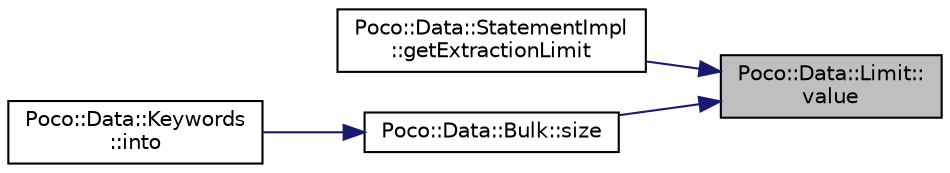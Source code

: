 digraph "Poco::Data::Limit::value"
{
 // LATEX_PDF_SIZE
  edge [fontname="Helvetica",fontsize="10",labelfontname="Helvetica",labelfontsize="10"];
  node [fontname="Helvetica",fontsize="10",shape=record];
  rankdir="RL";
  Node1 [label="Poco::Data::Limit::\lvalue",height=0.2,width=0.4,color="black", fillcolor="grey75", style="filled", fontcolor="black",tooltip="Destroys the Limit."];
  Node1 -> Node2 [dir="back",color="midnightblue",fontsize="10",style="solid"];
  Node2 [label="Poco::Data::StatementImpl\l::getExtractionLimit",height=0.2,width=0.4,color="black", fillcolor="white", style="filled",URL="$classPoco_1_1Data_1_1StatementImpl.html#ac31b87be277a4871ea00394da4dd73d1",tooltip="Sets the AbstractExtractor at the extractors."];
  Node1 -> Node3 [dir="back",color="midnightblue",fontsize="10",style="solid"];
  Node3 [label="Poco::Data::Bulk::size",height=0.2,width=0.4,color="black", fillcolor="white", style="filled",URL="$classPoco_1_1Data_1_1Bulk.html#ab8eb6a95c2c985295d7da8ee39e5f708",tooltip="Returns the limit asociated with this bulk object."];
  Node3 -> Node4 [dir="back",color="midnightblue",fontsize="10",style="solid"];
  Node4 [label="Poco::Data::Keywords\l::into",height=0.2,width=0.4,color="black", fillcolor="white", style="filled",URL="$namespacePoco_1_1Data_1_1Keywords.html#a1f40fd5a0a1a4ac2d18661c1101d9a4e",tooltip=" "];
}
